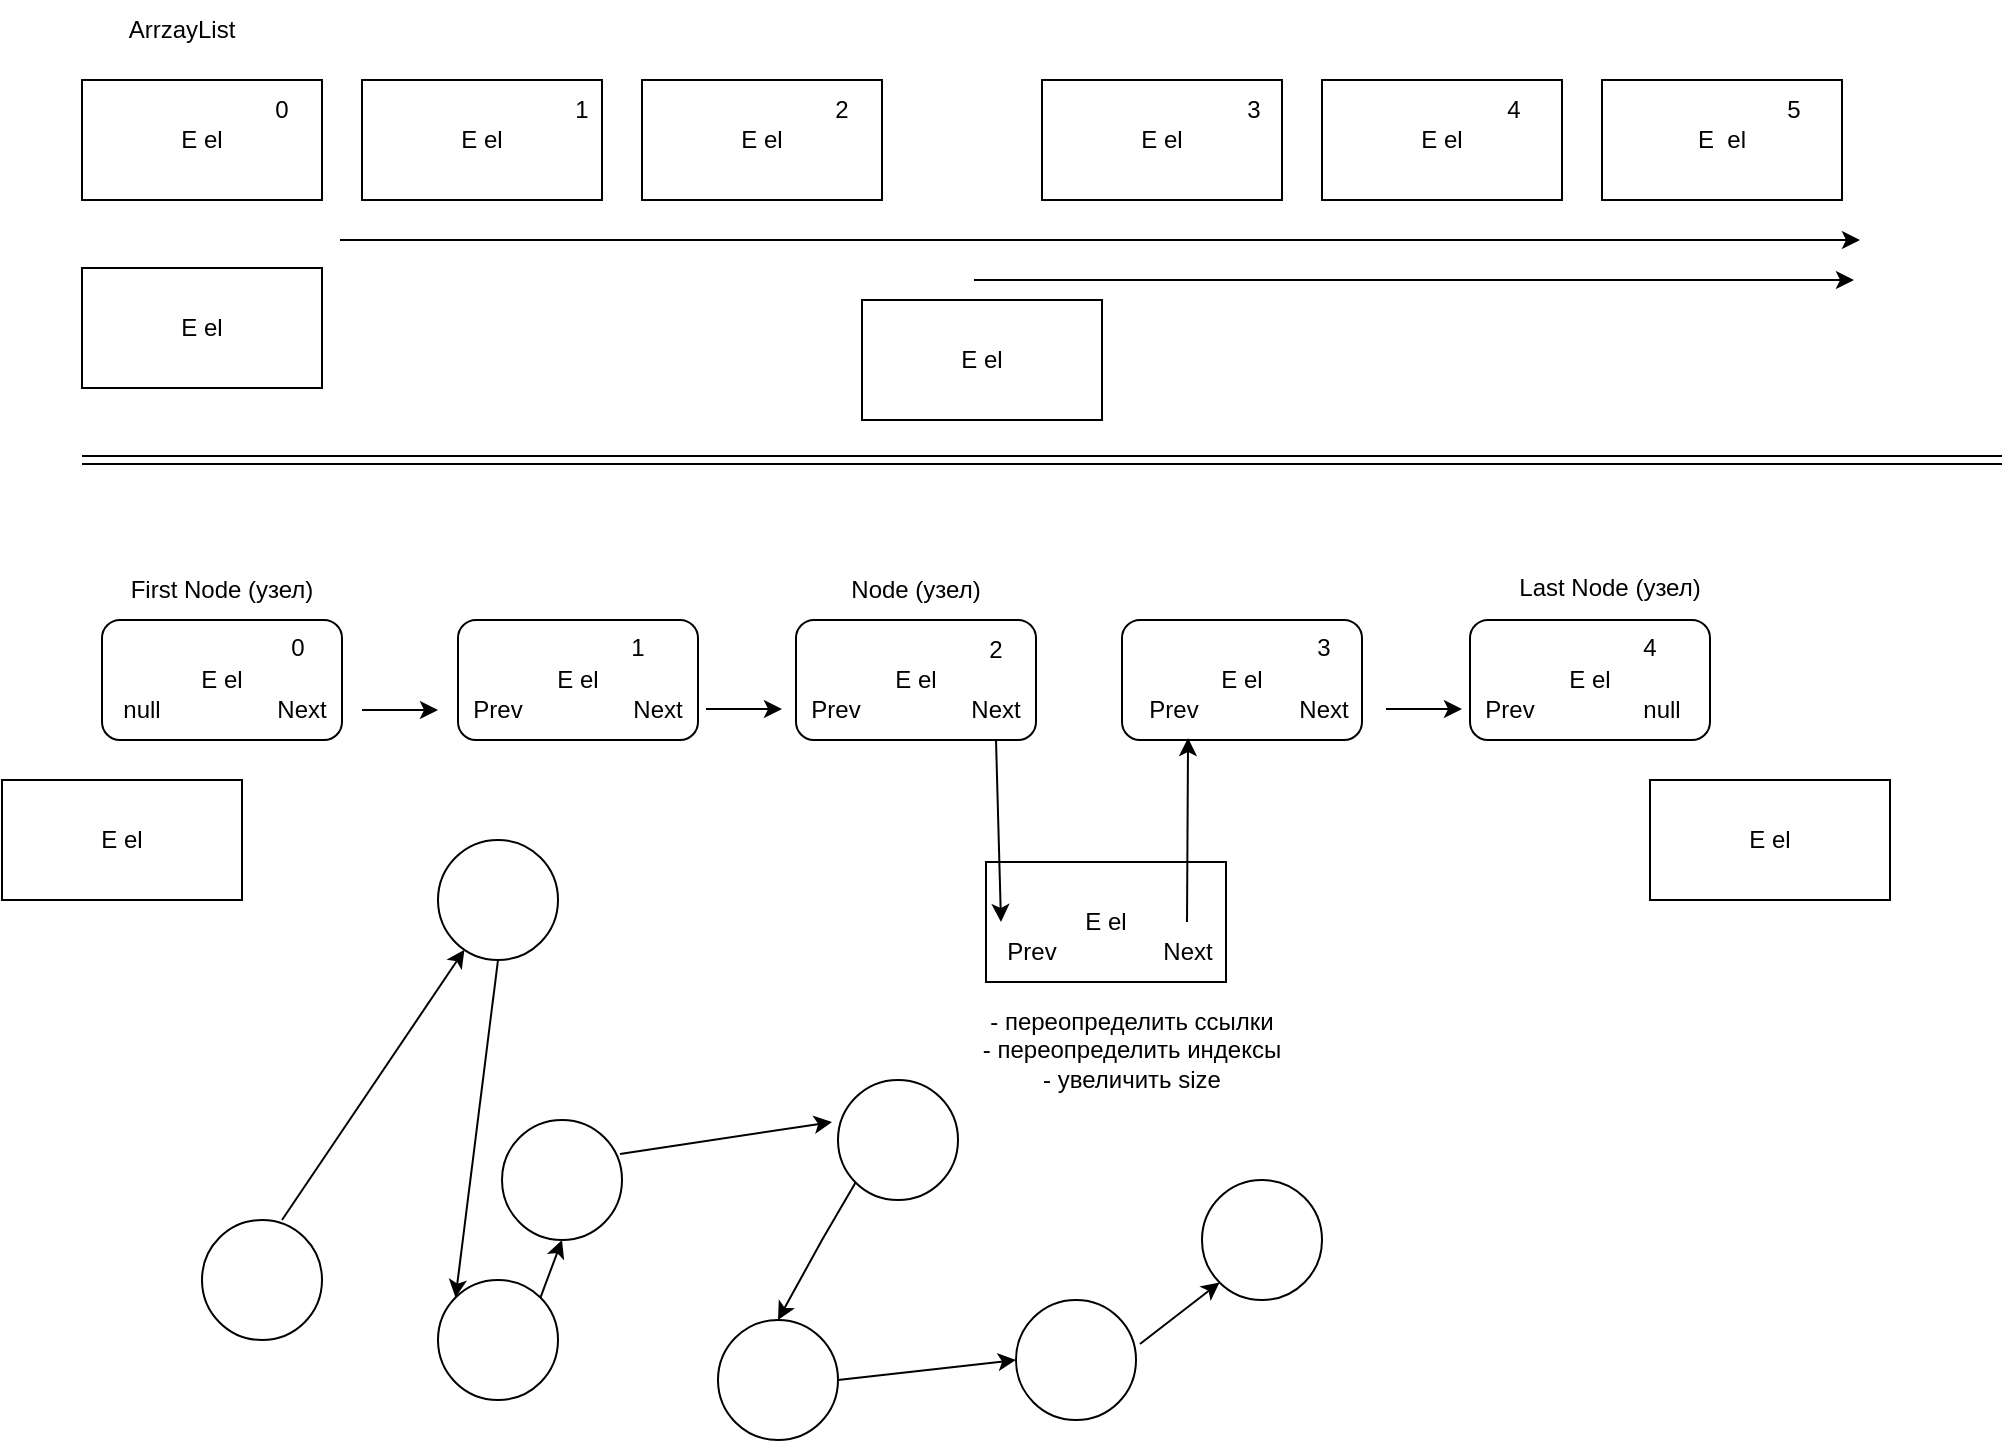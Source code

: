 <mxfile version="22.1.1" type="google">
  <diagram name="Page-1" id="tpHqxWk0kEoIllRZtACK">
    <mxGraphModel grid="1" page="1" gridSize="10" guides="1" tooltips="1" connect="1" arrows="1" fold="1" pageScale="1" pageWidth="1169" pageHeight="827" math="0" shadow="0">
      <root>
        <mxCell id="0" />
        <mxCell id="1" parent="0" />
        <mxCell id="ehTbi9YT_apm5eFSuV4g-1" value="E el" style="rounded=0;whiteSpace=wrap;html=1;" vertex="1" parent="1">
          <mxGeometry x="80" y="130" width="120" height="60" as="geometry" />
        </mxCell>
        <mxCell id="ehTbi9YT_apm5eFSuV4g-2" value="E el" style="rounded=0;whiteSpace=wrap;html=1;" vertex="1" parent="1">
          <mxGeometry x="220" y="130" width="120" height="60" as="geometry" />
        </mxCell>
        <mxCell id="ehTbi9YT_apm5eFSuV4g-3" value="E el" style="rounded=0;whiteSpace=wrap;html=1;" vertex="1" parent="1">
          <mxGeometry x="360" y="130" width="120" height="60" as="geometry" />
        </mxCell>
        <mxCell id="ehTbi9YT_apm5eFSuV4g-4" value="E el" style="rounded=0;whiteSpace=wrap;html=1;" vertex="1" parent="1">
          <mxGeometry x="560" y="130" width="120" height="60" as="geometry" />
        </mxCell>
        <mxCell id="ehTbi9YT_apm5eFSuV4g-5" value="E el" style="rounded=0;whiteSpace=wrap;html=1;" vertex="1" parent="1">
          <mxGeometry x="700" y="130" width="120" height="60" as="geometry" />
        </mxCell>
        <mxCell id="ehTbi9YT_apm5eFSuV4g-6" value="E&amp;nbsp; el" style="rounded=0;whiteSpace=wrap;html=1;" vertex="1" parent="1">
          <mxGeometry x="840" y="130" width="120" height="60" as="geometry" />
        </mxCell>
        <mxCell id="ehTbi9YT_apm5eFSuV4g-7" value="0" style="text;html=1;strokeColor=none;fillColor=none;align=center;verticalAlign=middle;whiteSpace=wrap;rounded=0;" vertex="1" parent="1">
          <mxGeometry x="150" y="130" width="60" height="30" as="geometry" />
        </mxCell>
        <mxCell id="ehTbi9YT_apm5eFSuV4g-8" value="1" style="text;html=1;strokeColor=none;fillColor=none;align=center;verticalAlign=middle;whiteSpace=wrap;rounded=0;" vertex="1" parent="1">
          <mxGeometry x="300" y="130" width="60" height="30" as="geometry" />
        </mxCell>
        <mxCell id="ehTbi9YT_apm5eFSuV4g-9" value="2" style="text;html=1;strokeColor=none;fillColor=none;align=center;verticalAlign=middle;whiteSpace=wrap;rounded=0;" vertex="1" parent="1">
          <mxGeometry x="430" y="130" width="60" height="30" as="geometry" />
        </mxCell>
        <mxCell id="ehTbi9YT_apm5eFSuV4g-10" value="3" style="text;html=1;strokeColor=none;fillColor=none;align=center;verticalAlign=middle;whiteSpace=wrap;rounded=0;" vertex="1" parent="1">
          <mxGeometry x="636" y="130" width="60" height="30" as="geometry" />
        </mxCell>
        <mxCell id="ehTbi9YT_apm5eFSuV4g-11" value="4" style="text;html=1;strokeColor=none;fillColor=none;align=center;verticalAlign=middle;whiteSpace=wrap;rounded=0;" vertex="1" parent="1">
          <mxGeometry x="766" y="130" width="60" height="30" as="geometry" />
        </mxCell>
        <mxCell id="ehTbi9YT_apm5eFSuV4g-12" value="5" style="text;html=1;strokeColor=none;fillColor=none;align=center;verticalAlign=middle;whiteSpace=wrap;rounded=0;" vertex="1" parent="1">
          <mxGeometry x="906" y="130" width="60" height="30" as="geometry" />
        </mxCell>
        <mxCell id="ehTbi9YT_apm5eFSuV4g-13" value="ArrzayList" style="text;html=1;strokeColor=none;fillColor=none;align=center;verticalAlign=middle;whiteSpace=wrap;rounded=0;" vertex="1" parent="1">
          <mxGeometry x="100" y="90" width="60" height="30" as="geometry" />
        </mxCell>
        <mxCell id="ehTbi9YT_apm5eFSuV4g-14" value="E el" style="rounded=0;whiteSpace=wrap;html=1;" vertex="1" parent="1">
          <mxGeometry x="470" y="240" width="120" height="60" as="geometry" />
        </mxCell>
        <mxCell id="ehTbi9YT_apm5eFSuV4g-15" value="" style="endArrow=classic;html=1;rounded=0;" edge="1" parent="1">
          <mxGeometry width="50" height="50" relative="1" as="geometry">
            <mxPoint x="209" y="210" as="sourcePoint" />
            <mxPoint x="969" y="210" as="targetPoint" />
          </mxGeometry>
        </mxCell>
        <mxCell id="ehTbi9YT_apm5eFSuV4g-16" value="E el" style="rounded=0;whiteSpace=wrap;html=1;" vertex="1" parent="1">
          <mxGeometry x="80" y="224" width="120" height="60" as="geometry" />
        </mxCell>
        <mxCell id="ehTbi9YT_apm5eFSuV4g-17" value="" style="endArrow=classic;html=1;rounded=0;" edge="1" parent="1">
          <mxGeometry width="50" height="50" relative="1" as="geometry">
            <mxPoint x="526" y="230" as="sourcePoint" />
            <mxPoint x="966" y="230" as="targetPoint" />
          </mxGeometry>
        </mxCell>
        <mxCell id="ehTbi9YT_apm5eFSuV4g-18" value="" style="shape=link;html=1;rounded=0;" edge="1" parent="1">
          <mxGeometry width="100" relative="1" as="geometry">
            <mxPoint x="80" y="320" as="sourcePoint" />
            <mxPoint x="1040" y="320" as="targetPoint" />
          </mxGeometry>
        </mxCell>
        <mxCell id="ehTbi9YT_apm5eFSuV4g-19" value="E el" style="rounded=1;whiteSpace=wrap;html=1;" vertex="1" parent="1">
          <mxGeometry x="437" y="400" width="120" height="60" as="geometry" />
        </mxCell>
        <mxCell id="ehTbi9YT_apm5eFSuV4g-20" value="Node (узел)" style="text;html=1;strokeColor=none;fillColor=none;align=center;verticalAlign=middle;whiteSpace=wrap;rounded=0;" vertex="1" parent="1">
          <mxGeometry x="447" y="370" width="100" height="30" as="geometry" />
        </mxCell>
        <mxCell id="ehTbi9YT_apm5eFSuV4g-21" value="E el" style="rounded=1;whiteSpace=wrap;html=1;" vertex="1" parent="1">
          <mxGeometry x="774" y="400" width="120" height="60" as="geometry" />
        </mxCell>
        <mxCell id="ehTbi9YT_apm5eFSuV4g-22" value="E el" style="rounded=1;whiteSpace=wrap;html=1;" vertex="1" parent="1">
          <mxGeometry x="90" y="400" width="120" height="60" as="geometry" />
        </mxCell>
        <mxCell id="ehTbi9YT_apm5eFSuV4g-23" value="Prev" style="text;html=1;strokeColor=none;fillColor=none;align=center;verticalAlign=middle;whiteSpace=wrap;rounded=0;" vertex="1" parent="1">
          <mxGeometry x="427" y="430" width="60" height="30" as="geometry" />
        </mxCell>
        <mxCell id="ehTbi9YT_apm5eFSuV4g-24" value="Next" style="text;html=1;strokeColor=none;fillColor=none;align=center;verticalAlign=middle;whiteSpace=wrap;rounded=0;" vertex="1" parent="1">
          <mxGeometry x="507" y="430" width="60" height="30" as="geometry" />
        </mxCell>
        <mxCell id="ehTbi9YT_apm5eFSuV4g-25" value="E el" style="rounded=1;whiteSpace=wrap;html=1;" vertex="1" parent="1">
          <mxGeometry x="600" y="400" width="120" height="60" as="geometry" />
        </mxCell>
        <mxCell id="ehTbi9YT_apm5eFSuV4g-26" value="Next" style="text;html=1;strokeColor=none;fillColor=none;align=center;verticalAlign=middle;whiteSpace=wrap;rounded=0;" vertex="1" parent="1">
          <mxGeometry x="671" y="430" width="60" height="30" as="geometry" />
        </mxCell>
        <mxCell id="ehTbi9YT_apm5eFSuV4g-27" value="Prev" style="text;html=1;strokeColor=none;fillColor=none;align=center;verticalAlign=middle;whiteSpace=wrap;rounded=0;" vertex="1" parent="1">
          <mxGeometry x="596" y="430" width="60" height="30" as="geometry" />
        </mxCell>
        <mxCell id="ehTbi9YT_apm5eFSuV4g-28" value="E el" style="rounded=1;whiteSpace=wrap;html=1;" vertex="1" parent="1">
          <mxGeometry x="268" y="400" width="120" height="60" as="geometry" />
        </mxCell>
        <mxCell id="ehTbi9YT_apm5eFSuV4g-29" value="Next" style="text;html=1;strokeColor=none;fillColor=none;align=center;verticalAlign=middle;whiteSpace=wrap;rounded=0;" vertex="1" parent="1">
          <mxGeometry x="338" y="430" width="60" height="30" as="geometry" />
        </mxCell>
        <mxCell id="ehTbi9YT_apm5eFSuV4g-30" value="Prev" style="text;html=1;strokeColor=none;fillColor=none;align=center;verticalAlign=middle;whiteSpace=wrap;rounded=0;" vertex="1" parent="1">
          <mxGeometry x="258" y="430" width="60" height="30" as="geometry" />
        </mxCell>
        <mxCell id="ehTbi9YT_apm5eFSuV4g-31" value="Next" style="text;html=1;strokeColor=none;fillColor=none;align=center;verticalAlign=middle;whiteSpace=wrap;rounded=0;" vertex="1" parent="1">
          <mxGeometry x="160" y="430" width="60" height="30" as="geometry" />
        </mxCell>
        <mxCell id="ehTbi9YT_apm5eFSuV4g-32" value="null" style="text;html=1;strokeColor=none;fillColor=none;align=center;verticalAlign=middle;whiteSpace=wrap;rounded=0;" vertex="1" parent="1">
          <mxGeometry x="80" y="430" width="60" height="30" as="geometry" />
        </mxCell>
        <mxCell id="ehTbi9YT_apm5eFSuV4g-33" value="First Node (узел)" style="text;html=1;strokeColor=none;fillColor=none;align=center;verticalAlign=middle;whiteSpace=wrap;rounded=0;" vertex="1" parent="1">
          <mxGeometry x="100" y="370" width="100" height="30" as="geometry" />
        </mxCell>
        <mxCell id="ehTbi9YT_apm5eFSuV4g-34" value="" style="endArrow=classic;html=1;rounded=0;exitX=1;exitY=0.5;exitDx=0;exitDy=0;" edge="1" parent="1" source="ehTbi9YT_apm5eFSuV4g-31" target="ehTbi9YT_apm5eFSuV4g-30">
          <mxGeometry width="50" height="50" relative="1" as="geometry">
            <mxPoint x="560" y="410" as="sourcePoint" />
            <mxPoint x="610" y="360" as="targetPoint" />
          </mxGeometry>
        </mxCell>
        <mxCell id="ehTbi9YT_apm5eFSuV4g-35" value="" style="endArrow=classic;html=1;rounded=0;exitX=1;exitY=0.5;exitDx=0;exitDy=0;" edge="1" parent="1">
          <mxGeometry width="50" height="50" relative="1" as="geometry">
            <mxPoint x="392" y="444.5" as="sourcePoint" />
            <mxPoint x="430" y="444.5" as="targetPoint" />
          </mxGeometry>
        </mxCell>
        <mxCell id="ehTbi9YT_apm5eFSuV4g-37" value="Prev" style="text;html=1;strokeColor=none;fillColor=none;align=center;verticalAlign=middle;whiteSpace=wrap;rounded=0;" vertex="1" parent="1">
          <mxGeometry x="764" y="430" width="60" height="30" as="geometry" />
        </mxCell>
        <mxCell id="ehTbi9YT_apm5eFSuV4g-38" value="null" style="text;html=1;strokeColor=none;fillColor=none;align=center;verticalAlign=middle;whiteSpace=wrap;rounded=0;" vertex="1" parent="1">
          <mxGeometry x="840" y="430" width="60" height="30" as="geometry" />
        </mxCell>
        <mxCell id="ehTbi9YT_apm5eFSuV4g-39" value="" style="endArrow=classic;html=1;rounded=0;exitX=1;exitY=0.5;exitDx=0;exitDy=0;" edge="1" parent="1">
          <mxGeometry width="50" height="50" relative="1" as="geometry">
            <mxPoint x="732" y="444.5" as="sourcePoint" />
            <mxPoint x="770" y="444.5" as="targetPoint" />
          </mxGeometry>
        </mxCell>
        <mxCell id="ehTbi9YT_apm5eFSuV4g-40" value="0" style="text;html=1;strokeColor=none;fillColor=none;align=center;verticalAlign=middle;whiteSpace=wrap;rounded=0;" vertex="1" parent="1">
          <mxGeometry x="158" y="399" width="60" height="30" as="geometry" />
        </mxCell>
        <mxCell id="ehTbi9YT_apm5eFSuV4g-41" value="1" style="text;html=1;strokeColor=none;fillColor=none;align=center;verticalAlign=middle;whiteSpace=wrap;rounded=0;" vertex="1" parent="1">
          <mxGeometry x="328" y="399" width="60" height="30" as="geometry" />
        </mxCell>
        <mxCell id="ehTbi9YT_apm5eFSuV4g-42" value="2" style="text;html=1;strokeColor=none;fillColor=none;align=center;verticalAlign=middle;whiteSpace=wrap;rounded=0;" vertex="1" parent="1">
          <mxGeometry x="507" y="400" width="60" height="30" as="geometry" />
        </mxCell>
        <mxCell id="ehTbi9YT_apm5eFSuV4g-43" value="3" style="text;html=1;strokeColor=none;fillColor=none;align=center;verticalAlign=middle;whiteSpace=wrap;rounded=0;" vertex="1" parent="1">
          <mxGeometry x="671" y="399" width="60" height="30" as="geometry" />
        </mxCell>
        <mxCell id="ehTbi9YT_apm5eFSuV4g-44" value="4" style="text;html=1;strokeColor=none;fillColor=none;align=center;verticalAlign=middle;whiteSpace=wrap;rounded=0;" vertex="1" parent="1">
          <mxGeometry x="834" y="399" width="60" height="30" as="geometry" />
        </mxCell>
        <mxCell id="ehTbi9YT_apm5eFSuV4g-45" value="Last Node (узел)" style="text;html=1;strokeColor=none;fillColor=none;align=center;verticalAlign=middle;whiteSpace=wrap;rounded=0;" vertex="1" parent="1">
          <mxGeometry x="794" y="369" width="100" height="30" as="geometry" />
        </mxCell>
        <mxCell id="ehTbi9YT_apm5eFSuV4g-46" value="E el" style="rounded=0;whiteSpace=wrap;html=1;" vertex="1" parent="1">
          <mxGeometry x="864" y="480" width="120" height="60" as="geometry" />
        </mxCell>
        <mxCell id="ehTbi9YT_apm5eFSuV4g-47" value="E el" style="rounded=0;whiteSpace=wrap;html=1;" vertex="1" parent="1">
          <mxGeometry x="532" y="521" width="120" height="60" as="geometry" />
        </mxCell>
        <mxCell id="ehTbi9YT_apm5eFSuV4g-48" value="Next" style="text;html=1;strokeColor=none;fillColor=none;align=center;verticalAlign=middle;whiteSpace=wrap;rounded=0;" vertex="1" parent="1">
          <mxGeometry x="602.5" y="551" width="60" height="30" as="geometry" />
        </mxCell>
        <mxCell id="ehTbi9YT_apm5eFSuV4g-49" value="Prev" style="text;html=1;strokeColor=none;fillColor=none;align=center;verticalAlign=middle;whiteSpace=wrap;rounded=0;" vertex="1" parent="1">
          <mxGeometry x="524.5" y="551" width="60" height="30" as="geometry" />
        </mxCell>
        <mxCell id="ehTbi9YT_apm5eFSuV4g-36" value="" style="endArrow=classic;html=1;rounded=0;exitX=0.5;exitY=1;exitDx=0;exitDy=0;entryX=0.25;entryY=0;entryDx=0;entryDy=0;" edge="1" parent="1" source="ehTbi9YT_apm5eFSuV4g-24" target="ehTbi9YT_apm5eFSuV4g-49">
          <mxGeometry width="50" height="50" relative="1" as="geometry">
            <mxPoint x="560" y="447" as="sourcePoint" />
            <mxPoint x="598" y="447" as="targetPoint" />
          </mxGeometry>
        </mxCell>
        <mxCell id="ehTbi9YT_apm5eFSuV4g-50" value="" style="endArrow=classic;html=1;rounded=0;exitX=0.5;exitY=0;exitDx=0;exitDy=0;entryX=0.617;entryY=0.967;entryDx=0;entryDy=0;entryPerimeter=0;" edge="1" parent="1" source="ehTbi9YT_apm5eFSuV4g-48" target="ehTbi9YT_apm5eFSuV4g-27">
          <mxGeometry width="50" height="50" relative="1" as="geometry">
            <mxPoint x="570" y="457" as="sourcePoint" />
            <mxPoint x="548" y="560" as="targetPoint" />
          </mxGeometry>
        </mxCell>
        <mxCell id="ehTbi9YT_apm5eFSuV4g-51" value="- переопределить ссылки&lt;br&gt;- переопределить индексы&lt;br&gt;- увеличить size" style="text;html=1;strokeColor=none;fillColor=none;align=center;verticalAlign=middle;whiteSpace=wrap;rounded=0;" vertex="1" parent="1">
          <mxGeometry x="524.5" y="600" width="160" height="30" as="geometry" />
        </mxCell>
        <mxCell id="ehTbi9YT_apm5eFSuV4g-52" value="E el" style="rounded=0;whiteSpace=wrap;html=1;" vertex="1" parent="1">
          <mxGeometry x="40" y="480" width="120" height="60" as="geometry" />
        </mxCell>
        <mxCell id="ehTbi9YT_apm5eFSuV4g-53" value="" style="ellipse;whiteSpace=wrap;html=1;aspect=fixed;" vertex="1" parent="1">
          <mxGeometry x="140" y="700" width="60" height="60" as="geometry" />
        </mxCell>
        <mxCell id="ehTbi9YT_apm5eFSuV4g-54" value="" style="ellipse;whiteSpace=wrap;html=1;aspect=fixed;" vertex="1" parent="1">
          <mxGeometry x="258" y="510" width="60" height="60" as="geometry" />
        </mxCell>
        <mxCell id="ehTbi9YT_apm5eFSuV4g-55" value="" style="ellipse;whiteSpace=wrap;html=1;aspect=fixed;" vertex="1" parent="1">
          <mxGeometry x="258" y="730" width="60" height="60" as="geometry" />
        </mxCell>
        <mxCell id="ehTbi9YT_apm5eFSuV4g-56" value="" style="ellipse;whiteSpace=wrap;html=1;aspect=fixed;" vertex="1" parent="1">
          <mxGeometry x="290" y="650" width="60" height="60" as="geometry" />
        </mxCell>
        <mxCell id="ehTbi9YT_apm5eFSuV4g-57" value="" style="ellipse;whiteSpace=wrap;html=1;aspect=fixed;" vertex="1" parent="1">
          <mxGeometry x="398" y="750" width="60" height="60" as="geometry" />
        </mxCell>
        <mxCell id="ehTbi9YT_apm5eFSuV4g-58" value="" style="ellipse;whiteSpace=wrap;html=1;aspect=fixed;" vertex="1" parent="1">
          <mxGeometry x="458" y="630" width="60" height="60" as="geometry" />
        </mxCell>
        <mxCell id="ehTbi9YT_apm5eFSuV4g-59" value="" style="ellipse;whiteSpace=wrap;html=1;aspect=fixed;" vertex="1" parent="1">
          <mxGeometry x="547" y="740" width="60" height="60" as="geometry" />
        </mxCell>
        <mxCell id="ehTbi9YT_apm5eFSuV4g-60" value="" style="ellipse;whiteSpace=wrap;html=1;aspect=fixed;" vertex="1" parent="1">
          <mxGeometry x="640" y="680" width="60" height="60" as="geometry" />
        </mxCell>
        <mxCell id="ehTbi9YT_apm5eFSuV4g-62" value="" style="endArrow=classic;html=1;rounded=0;" edge="1" parent="1" target="ehTbi9YT_apm5eFSuV4g-54">
          <mxGeometry width="50" height="50" relative="1" as="geometry">
            <mxPoint x="180" y="700" as="sourcePoint" />
            <mxPoint x="230" y="650" as="targetPoint" />
          </mxGeometry>
        </mxCell>
        <mxCell id="ehTbi9YT_apm5eFSuV4g-63" value="" style="endArrow=classic;html=1;rounded=0;entryX=0;entryY=0;entryDx=0;entryDy=0;exitX=0.5;exitY=1;exitDx=0;exitDy=0;" edge="1" parent="1" source="ehTbi9YT_apm5eFSuV4g-54" target="ehTbi9YT_apm5eFSuV4g-55">
          <mxGeometry width="50" height="50" relative="1" as="geometry">
            <mxPoint x="190" y="710" as="sourcePoint" />
            <mxPoint x="281" y="575" as="targetPoint" />
          </mxGeometry>
        </mxCell>
        <mxCell id="ehTbi9YT_apm5eFSuV4g-65" value="" style="endArrow=classic;html=1;rounded=0;entryX=-0.05;entryY=0.35;entryDx=0;entryDy=0;exitX=0.983;exitY=0.283;exitDx=0;exitDy=0;entryPerimeter=0;exitPerimeter=0;" edge="1" parent="1" source="ehTbi9YT_apm5eFSuV4g-56" target="ehTbi9YT_apm5eFSuV4g-58">
          <mxGeometry width="50" height="50" relative="1" as="geometry">
            <mxPoint x="298" y="580" as="sourcePoint" />
            <mxPoint x="277" y="749" as="targetPoint" />
          </mxGeometry>
        </mxCell>
        <mxCell id="ehTbi9YT_apm5eFSuV4g-66" value="" style="endArrow=classic;html=1;rounded=0;entryX=0.5;entryY=0;entryDx=0;entryDy=0;exitX=0;exitY=1;exitDx=0;exitDy=0;" edge="1" parent="1" source="ehTbi9YT_apm5eFSuV4g-58" target="ehTbi9YT_apm5eFSuV4g-57">
          <mxGeometry width="50" height="50" relative="1" as="geometry">
            <mxPoint x="359" y="677" as="sourcePoint" />
            <mxPoint x="465" y="661" as="targetPoint" />
            <Array as="points">
              <mxPoint x="450" y="710" />
            </Array>
          </mxGeometry>
        </mxCell>
        <mxCell id="ehTbi9YT_apm5eFSuV4g-67" value="" style="endArrow=classic;html=1;rounded=0;entryX=0;entryY=0.5;entryDx=0;entryDy=0;exitX=1;exitY=0.5;exitDx=0;exitDy=0;" edge="1" parent="1" source="ehTbi9YT_apm5eFSuV4g-57" target="ehTbi9YT_apm5eFSuV4g-59">
          <mxGeometry width="50" height="50" relative="1" as="geometry">
            <mxPoint x="477" y="691" as="sourcePoint" />
            <mxPoint x="438" y="760" as="targetPoint" />
            <Array as="points" />
          </mxGeometry>
        </mxCell>
        <mxCell id="ehTbi9YT_apm5eFSuV4g-68" value="" style="endArrow=classic;html=1;rounded=0;entryX=0;entryY=1;entryDx=0;entryDy=0;exitX=1.033;exitY=0.367;exitDx=0;exitDy=0;exitPerimeter=0;" edge="1" parent="1" source="ehTbi9YT_apm5eFSuV4g-59" target="ehTbi9YT_apm5eFSuV4g-60">
          <mxGeometry width="50" height="50" relative="1" as="geometry">
            <mxPoint x="607" y="774.5" as="sourcePoint" />
            <mxPoint x="705" y="785.5" as="targetPoint" />
            <Array as="points" />
          </mxGeometry>
        </mxCell>
        <mxCell id="ehTbi9YT_apm5eFSuV4g-69" value="" style="endArrow=classic;html=1;rounded=0;entryX=0.5;entryY=1;entryDx=0;entryDy=0;exitX=1;exitY=0;exitDx=0;exitDy=0;" edge="1" parent="1" source="ehTbi9YT_apm5eFSuV4g-55" target="ehTbi9YT_apm5eFSuV4g-56">
          <mxGeometry width="50" height="50" relative="1" as="geometry">
            <mxPoint x="359" y="677" as="sourcePoint" />
            <mxPoint x="465" y="661" as="targetPoint" />
          </mxGeometry>
        </mxCell>
      </root>
    </mxGraphModel>
  </diagram>
</mxfile>
